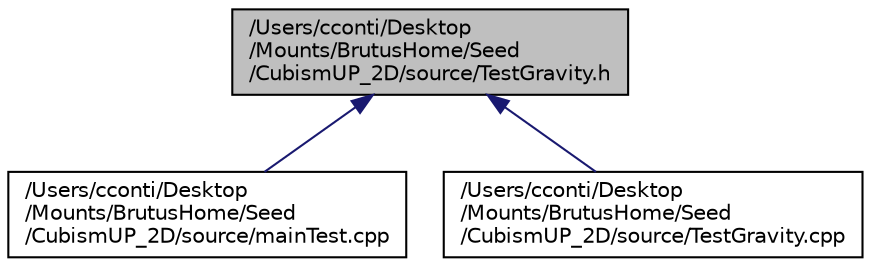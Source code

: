 digraph "/Users/cconti/Desktop/Mounts/BrutusHome/Seed/CubismUP_2D/source/TestGravity.h"
{
  edge [fontname="Helvetica",fontsize="10",labelfontname="Helvetica",labelfontsize="10"];
  node [fontname="Helvetica",fontsize="10",shape=record];
  Node1 [label="/Users/cconti/Desktop\l/Mounts/BrutusHome/Seed\l/CubismUP_2D/source/TestGravity.h",height=0.2,width=0.4,color="black", fillcolor="grey75", style="filled", fontcolor="black"];
  Node1 -> Node2 [dir="back",color="midnightblue",fontsize="10",style="solid"];
  Node2 [label="/Users/cconti/Desktop\l/Mounts/BrutusHome/Seed\l/CubismUP_2D/source/mainTest.cpp",height=0.2,width=0.4,color="black", fillcolor="white", style="filled",URL="$main_test_8cpp.html"];
  Node1 -> Node3 [dir="back",color="midnightblue",fontsize="10",style="solid"];
  Node3 [label="/Users/cconti/Desktop\l/Mounts/BrutusHome/Seed\l/CubismUP_2D/source/TestGravity.cpp",height=0.2,width=0.4,color="black", fillcolor="white", style="filled",URL="$_test_gravity_8cpp.html"];
}
